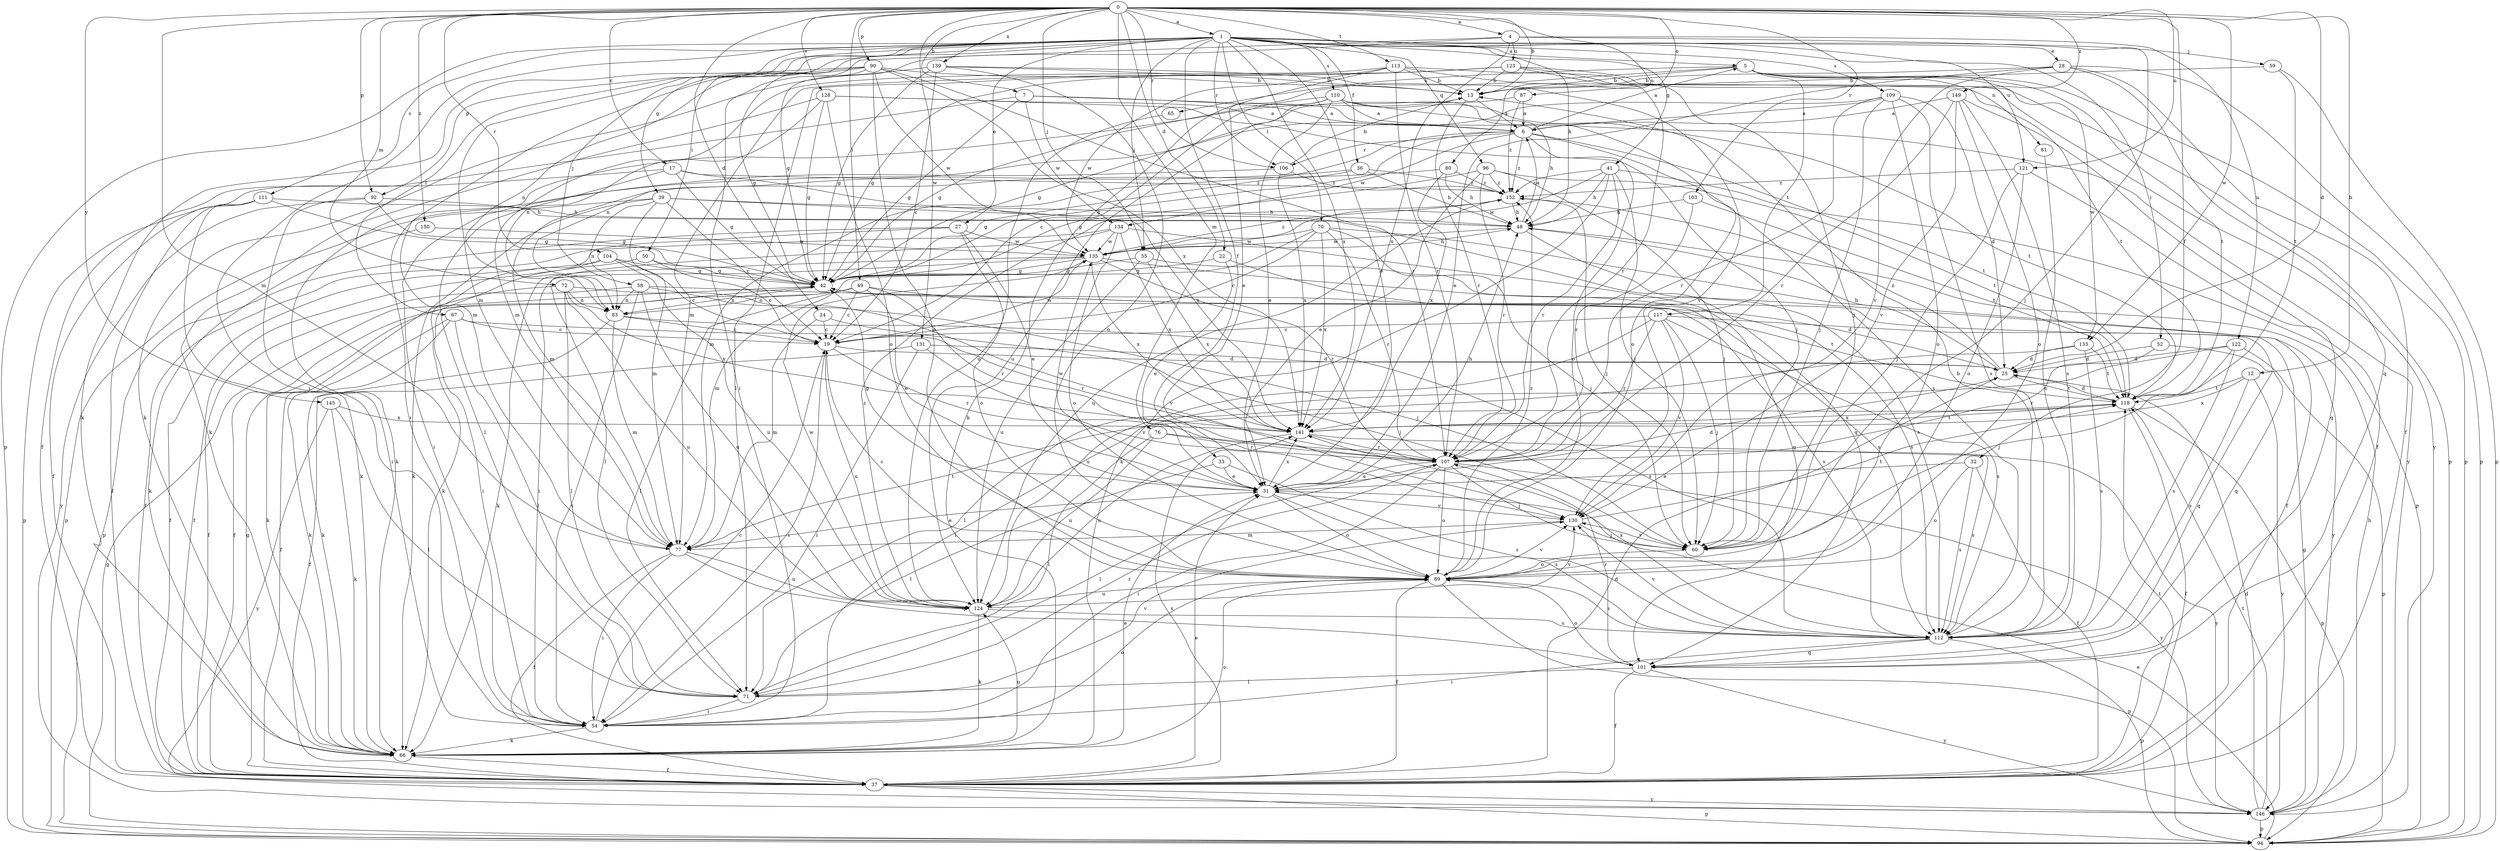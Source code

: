 strict digraph  {
0;
1;
4;
5;
6;
7;
12;
13;
17;
19;
22;
24;
25;
27;
28;
31;
32;
33;
36;
37;
39;
41;
42;
48;
49;
50;
52;
54;
55;
58;
59;
60;
65;
66;
67;
70;
71;
72;
76;
77;
80;
81;
83;
87;
89;
90;
92;
94;
96;
101;
103;
104;
106;
107;
109;
110;
111;
112;
113;
117;
118;
121;
122;
123;
124;
128;
130;
131;
133;
134;
135;
139;
141;
145;
146;
149;
150;
152;
0 -> 1  [label=a];
0 -> 4  [label=a];
0 -> 7  [label=b];
0 -> 12  [label=b];
0 -> 13  [label=b];
0 -> 17  [label=c];
0 -> 22  [label=d];
0 -> 24  [label=d];
0 -> 25  [label=d];
0 -> 32  [label=f];
0 -> 49  [label=i];
0 -> 55  [label=j];
0 -> 72  [label=m];
0 -> 76  [label=m];
0 -> 77  [label=m];
0 -> 80  [label=n];
0 -> 87  [label=o];
0 -> 90  [label=p];
0 -> 92  [label=p];
0 -> 103  [label=r];
0 -> 104  [label=r];
0 -> 106  [label=r];
0 -> 113  [label=t];
0 -> 121  [label=u];
0 -> 128  [label=v];
0 -> 131  [label=w];
0 -> 133  [label=w];
0 -> 139  [label=x];
0 -> 145  [label=y];
0 -> 149  [label=z];
0 -> 150  [label=z];
1 -> 5  [label=a];
1 -> 27  [label=e];
1 -> 28  [label=e];
1 -> 31  [label=e];
1 -> 33  [label=f];
1 -> 36  [label=f];
1 -> 39  [label=g];
1 -> 41  [label=g];
1 -> 48  [label=h];
1 -> 50  [label=i];
1 -> 52  [label=i];
1 -> 54  [label=i];
1 -> 55  [label=j];
1 -> 58  [label=j];
1 -> 59  [label=j];
1 -> 67  [label=l];
1 -> 70  [label=l];
1 -> 77  [label=m];
1 -> 92  [label=p];
1 -> 94  [label=p];
1 -> 96  [label=q];
1 -> 106  [label=r];
1 -> 109  [label=s];
1 -> 110  [label=s];
1 -> 111  [label=s];
1 -> 121  [label=u];
1 -> 141  [label=x];
4 -> 42  [label=g];
4 -> 54  [label=i];
4 -> 60  [label=j];
4 -> 122  [label=u];
4 -> 123  [label=u];
4 -> 141  [label=x];
5 -> 13  [label=b];
5 -> 65  [label=k];
5 -> 66  [label=k];
5 -> 81  [label=n];
5 -> 94  [label=p];
5 -> 117  [label=t];
5 -> 118  [label=t];
5 -> 133  [label=w];
6 -> 5  [label=a];
6 -> 42  [label=g];
6 -> 77  [label=m];
6 -> 89  [label=o];
6 -> 106  [label=r];
6 -> 112  [label=s];
6 -> 118  [label=t];
6 -> 134  [label=w];
6 -> 152  [label=z];
7 -> 6  [label=a];
7 -> 37  [label=f];
7 -> 42  [label=g];
7 -> 134  [label=w];
7 -> 146  [label=y];
12 -> 112  [label=s];
12 -> 118  [label=t];
12 -> 141  [label=x];
12 -> 146  [label=y];
13 -> 6  [label=a];
13 -> 54  [label=i];
13 -> 107  [label=r];
17 -> 37  [label=f];
17 -> 42  [label=g];
17 -> 71  [label=l];
17 -> 141  [label=x];
17 -> 152  [label=z];
19 -> 25  [label=d];
19 -> 54  [label=i];
19 -> 107  [label=r];
19 -> 124  [label=u];
19 -> 135  [label=w];
22 -> 31  [label=e];
22 -> 42  [label=g];
22 -> 112  [label=s];
24 -> 19  [label=c];
24 -> 60  [label=j];
24 -> 77  [label=m];
25 -> 48  [label=h];
25 -> 118  [label=t];
25 -> 152  [label=z];
27 -> 31  [label=e];
27 -> 37  [label=f];
27 -> 89  [label=o];
27 -> 94  [label=p];
27 -> 135  [label=w];
28 -> 13  [label=b];
28 -> 31  [label=e];
28 -> 37  [label=f];
28 -> 94  [label=p];
28 -> 101  [label=q];
28 -> 130  [label=v];
31 -> 25  [label=d];
31 -> 42  [label=g];
31 -> 48  [label=h];
31 -> 89  [label=o];
31 -> 112  [label=s];
31 -> 130  [label=v];
31 -> 135  [label=w];
31 -> 141  [label=x];
32 -> 31  [label=e];
32 -> 37  [label=f];
32 -> 89  [label=o];
32 -> 112  [label=s];
33 -> 31  [label=e];
33 -> 71  [label=l];
33 -> 112  [label=s];
36 -> 42  [label=g];
36 -> 48  [label=h];
36 -> 66  [label=k];
36 -> 152  [label=z];
37 -> 25  [label=d];
37 -> 31  [label=e];
37 -> 42  [label=g];
37 -> 94  [label=p];
37 -> 118  [label=t];
37 -> 141  [label=x];
37 -> 146  [label=y];
39 -> 19  [label=c];
39 -> 48  [label=h];
39 -> 66  [label=k];
39 -> 77  [label=m];
39 -> 83  [label=n];
39 -> 94  [label=p];
39 -> 101  [label=q];
41 -> 48  [label=h];
41 -> 60  [label=j];
41 -> 66  [label=k];
41 -> 94  [label=p];
41 -> 107  [label=r];
41 -> 135  [label=w];
41 -> 152  [label=z];
42 -> 83  [label=n];
42 -> 118  [label=t];
48 -> 6  [label=a];
48 -> 112  [label=s];
48 -> 135  [label=w];
49 -> 19  [label=c];
49 -> 31  [label=e];
49 -> 37  [label=f];
49 -> 71  [label=l];
49 -> 83  [label=n];
49 -> 107  [label=r];
49 -> 112  [label=s];
50 -> 19  [label=c];
50 -> 37  [label=f];
50 -> 42  [label=g];
52 -> 25  [label=d];
52 -> 101  [label=q];
52 -> 107  [label=r];
54 -> 19  [label=c];
54 -> 66  [label=k];
54 -> 89  [label=o];
55 -> 42  [label=g];
55 -> 124  [label=u];
55 -> 141  [label=x];
55 -> 146  [label=y];
58 -> 25  [label=d];
58 -> 37  [label=f];
58 -> 54  [label=i];
58 -> 83  [label=n];
58 -> 124  [label=u];
58 -> 130  [label=v];
59 -> 13  [label=b];
59 -> 94  [label=p];
59 -> 118  [label=t];
60 -> 89  [label=o];
60 -> 130  [label=v];
65 -> 124  [label=u];
66 -> 31  [label=e];
66 -> 37  [label=f];
66 -> 89  [label=o];
66 -> 124  [label=u];
67 -> 19  [label=c];
67 -> 37  [label=f];
67 -> 66  [label=k];
67 -> 71  [label=l];
67 -> 107  [label=r];
70 -> 19  [label=c];
70 -> 37  [label=f];
70 -> 60  [label=j];
70 -> 77  [label=m];
70 -> 107  [label=r];
70 -> 135  [label=w];
70 -> 141  [label=x];
71 -> 54  [label=i];
71 -> 107  [label=r];
71 -> 130  [label=v];
72 -> 60  [label=j];
72 -> 66  [label=k];
72 -> 71  [label=l];
72 -> 83  [label=n];
72 -> 124  [label=u];
72 -> 141  [label=x];
76 -> 71  [label=l];
76 -> 107  [label=r];
76 -> 112  [label=s];
76 -> 124  [label=u];
77 -> 31  [label=e];
77 -> 37  [label=f];
77 -> 54  [label=i];
77 -> 101  [label=q];
77 -> 118  [label=t];
77 -> 124  [label=u];
80 -> 48  [label=h];
80 -> 77  [label=m];
80 -> 141  [label=x];
80 -> 152  [label=z];
81 -> 112  [label=s];
83 -> 19  [label=c];
83 -> 66  [label=k];
83 -> 77  [label=m];
83 -> 112  [label=s];
87 -> 6  [label=a];
87 -> 42  [label=g];
87 -> 152  [label=z];
89 -> 19  [label=c];
89 -> 37  [label=f];
89 -> 94  [label=p];
89 -> 112  [label=s];
89 -> 124  [label=u];
89 -> 130  [label=v];
89 -> 152  [label=z];
90 -> 13  [label=b];
90 -> 42  [label=g];
90 -> 66  [label=k];
90 -> 77  [label=m];
90 -> 83  [label=n];
90 -> 89  [label=o];
90 -> 107  [label=r];
90 -> 135  [label=w];
90 -> 141  [label=x];
92 -> 42  [label=g];
92 -> 48  [label=h];
92 -> 54  [label=i];
92 -> 146  [label=y];
94 -> 31  [label=e];
94 -> 42  [label=g];
96 -> 31  [label=e];
96 -> 42  [label=g];
96 -> 60  [label=j];
96 -> 107  [label=r];
96 -> 118  [label=t];
96 -> 152  [label=z];
101 -> 37  [label=f];
101 -> 71  [label=l];
101 -> 89  [label=o];
101 -> 107  [label=r];
101 -> 146  [label=y];
103 -> 48  [label=h];
103 -> 107  [label=r];
103 -> 118  [label=t];
104 -> 19  [label=c];
104 -> 37  [label=f];
104 -> 42  [label=g];
104 -> 54  [label=i];
104 -> 124  [label=u];
106 -> 13  [label=b];
106 -> 54  [label=i];
106 -> 141  [label=x];
106 -> 152  [label=z];
107 -> 31  [label=e];
107 -> 54  [label=i];
107 -> 60  [label=j];
107 -> 71  [label=l];
107 -> 89  [label=o];
107 -> 146  [label=y];
109 -> 6  [label=a];
109 -> 25  [label=d];
109 -> 60  [label=j];
109 -> 83  [label=n];
109 -> 89  [label=o];
109 -> 107  [label=r];
109 -> 112  [label=s];
110 -> 6  [label=a];
110 -> 19  [label=c];
110 -> 31  [label=e];
110 -> 42  [label=g];
110 -> 48  [label=h];
110 -> 89  [label=o];
110 -> 118  [label=t];
110 -> 124  [label=u];
111 -> 37  [label=f];
111 -> 42  [label=g];
111 -> 48  [label=h];
111 -> 66  [label=k];
111 -> 94  [label=p];
112 -> 13  [label=b];
112 -> 54  [label=i];
112 -> 94  [label=p];
112 -> 101  [label=q];
112 -> 130  [label=v];
112 -> 141  [label=x];
113 -> 13  [label=b];
113 -> 31  [label=e];
113 -> 77  [label=m];
113 -> 107  [label=r];
113 -> 118  [label=t];
113 -> 135  [label=w];
113 -> 146  [label=y];
117 -> 19  [label=c];
117 -> 60  [label=j];
117 -> 101  [label=q];
117 -> 107  [label=r];
117 -> 112  [label=s];
117 -> 124  [label=u];
117 -> 130  [label=v];
118 -> 25  [label=d];
118 -> 37  [label=f];
118 -> 94  [label=p];
118 -> 141  [label=x];
121 -> 60  [label=j];
121 -> 89  [label=o];
121 -> 101  [label=q];
121 -> 152  [label=z];
122 -> 25  [label=d];
122 -> 54  [label=i];
122 -> 60  [label=j];
122 -> 94  [label=p];
122 -> 112  [label=s];
123 -> 13  [label=b];
123 -> 42  [label=g];
123 -> 60  [label=j];
123 -> 71  [label=l];
123 -> 77  [label=m];
123 -> 94  [label=p];
123 -> 107  [label=r];
124 -> 66  [label=k];
124 -> 112  [label=s];
124 -> 130  [label=v];
124 -> 135  [label=w];
124 -> 152  [label=z];
128 -> 6  [label=a];
128 -> 42  [label=g];
128 -> 60  [label=j];
128 -> 66  [label=k];
128 -> 83  [label=n];
128 -> 89  [label=o];
130 -> 60  [label=j];
130 -> 77  [label=m];
130 -> 118  [label=t];
131 -> 25  [label=d];
131 -> 37  [label=f];
131 -> 54  [label=i];
131 -> 130  [label=v];
133 -> 25  [label=d];
133 -> 71  [label=l];
133 -> 112  [label=s];
133 -> 118  [label=t];
134 -> 66  [label=k];
134 -> 71  [label=l];
134 -> 89  [label=o];
134 -> 101  [label=q];
134 -> 135  [label=w];
134 -> 141  [label=x];
135 -> 42  [label=g];
135 -> 48  [label=h];
135 -> 54  [label=i];
135 -> 66  [label=k];
135 -> 107  [label=r];
135 -> 112  [label=s];
135 -> 141  [label=x];
135 -> 152  [label=z];
139 -> 13  [label=b];
139 -> 19  [label=c];
139 -> 42  [label=g];
139 -> 66  [label=k];
139 -> 89  [label=o];
139 -> 130  [label=v];
141 -> 107  [label=r];
141 -> 118  [label=t];
141 -> 124  [label=u];
141 -> 146  [label=y];
145 -> 66  [label=k];
145 -> 71  [label=l];
145 -> 141  [label=x];
145 -> 146  [label=y];
146 -> 25  [label=d];
146 -> 42  [label=g];
146 -> 48  [label=h];
146 -> 94  [label=p];
146 -> 118  [label=t];
149 -> 6  [label=a];
149 -> 37  [label=f];
149 -> 89  [label=o];
149 -> 107  [label=r];
149 -> 112  [label=s];
149 -> 130  [label=v];
150 -> 66  [label=k];
150 -> 135  [label=w];
152 -> 48  [label=h];
152 -> 60  [label=j];
152 -> 124  [label=u];
}
